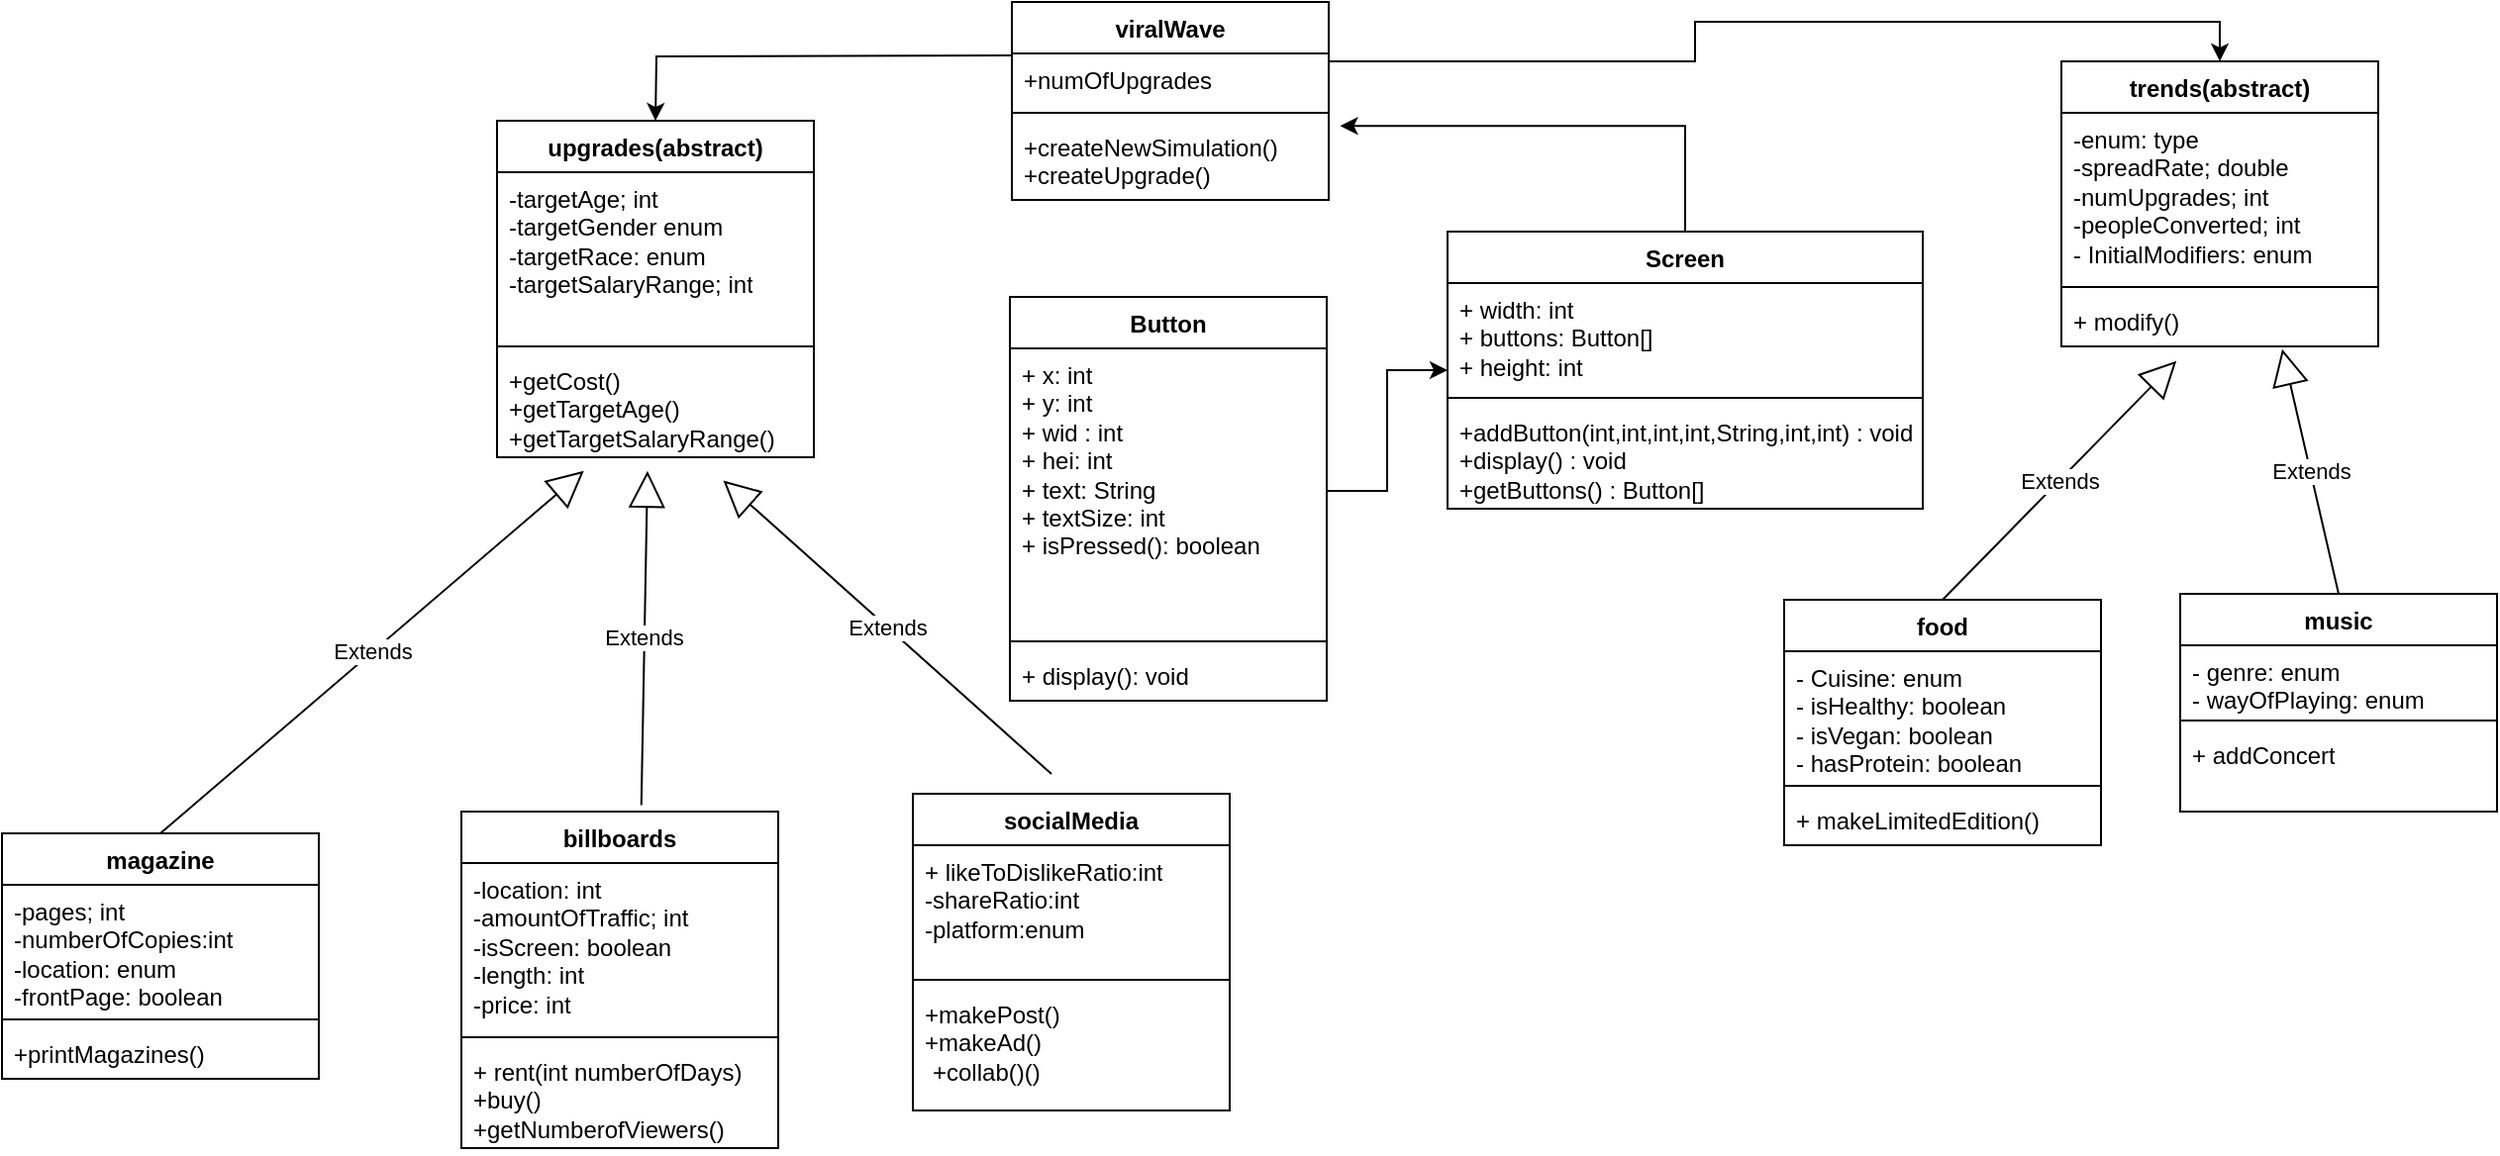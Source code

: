 <mxfile version="24.8.6">
  <diagram name="Page-1" id="rPx-ND3tR1v6-9SasS-W">
    <mxGraphModel dx="2251" dy="740" grid="1" gridSize="10" guides="1" tooltips="1" connect="1" arrows="1" fold="1" page="1" pageScale="1" pageWidth="850" pageHeight="1100" math="0" shadow="0">
      <root>
        <mxCell id="0" />
        <mxCell id="1" parent="0" />
        <mxCell id="pl0MzwOkIgg34zQqI0X9-18" value="food" style="swimlane;fontStyle=1;align=center;verticalAlign=top;childLayout=stackLayout;horizontal=1;startSize=26;horizontalStack=0;resizeParent=1;resizeParentMax=0;resizeLast=0;collapsible=1;marginBottom=0;whiteSpace=wrap;html=1;" parent="1" vertex="1">
          <mxGeometry x="740" y="312" width="160" height="124" as="geometry" />
        </mxCell>
        <mxCell id="pl0MzwOkIgg34zQqI0X9-19" value="&lt;div&gt;- Cuisine: enum&lt;/div&gt;&lt;div&gt;- isHealthy: boolean&lt;br&gt;&lt;div&gt;- isVegan: boolean&lt;/div&gt;&lt;/div&gt;&lt;div&gt;- hasProtein: boolean&lt;/div&gt;" style="text;strokeColor=none;fillColor=none;align=left;verticalAlign=top;spacingLeft=4;spacingRight=4;overflow=hidden;rotatable=0;points=[[0,0.5],[1,0.5]];portConstraint=eastwest;whiteSpace=wrap;html=1;" parent="pl0MzwOkIgg34zQqI0X9-18" vertex="1">
          <mxGeometry y="26" width="160" height="64" as="geometry" />
        </mxCell>
        <mxCell id="pl0MzwOkIgg34zQqI0X9-20" value="" style="line;strokeWidth=1;fillColor=none;align=left;verticalAlign=middle;spacingTop=-1;spacingLeft=3;spacingRight=3;rotatable=0;labelPosition=right;points=[];portConstraint=eastwest;strokeColor=inherit;" parent="pl0MzwOkIgg34zQqI0X9-18" vertex="1">
          <mxGeometry y="90" width="160" height="8" as="geometry" />
        </mxCell>
        <mxCell id="pl0MzwOkIgg34zQqI0X9-21" value="+ makeLimitedEdition()" style="text;strokeColor=none;fillColor=none;align=left;verticalAlign=top;spacingLeft=4;spacingRight=4;overflow=hidden;rotatable=0;points=[[0,0.5],[1,0.5]];portConstraint=eastwest;whiteSpace=wrap;html=1;" parent="pl0MzwOkIgg34zQqI0X9-18" vertex="1">
          <mxGeometry y="98" width="160" height="26" as="geometry" />
        </mxCell>
        <mxCell id="pl0MzwOkIgg34zQqI0X9-28" value="Extends" style="endArrow=block;endSize=16;endFill=0;html=1;rounded=0;entryX=0.363;entryY=1.284;entryDx=0;entryDy=0;entryPerimeter=0;exitX=0.5;exitY=0;exitDx=0;exitDy=0;" parent="1" source="pl0MzwOkIgg34zQqI0X9-18" target="IGt5kcmPySrDVzL9us4Y-24" edge="1">
          <mxGeometry width="160" relative="1" as="geometry">
            <mxPoint x="740" y="220" as="sourcePoint" />
            <mxPoint x="879.04" y="189.984" as="targetPoint" />
          </mxGeometry>
        </mxCell>
        <mxCell id="pl0MzwOkIgg34zQqI0X9-72" value="music" style="swimlane;fontStyle=1;align=center;verticalAlign=top;childLayout=stackLayout;horizontal=1;startSize=26;horizontalStack=0;resizeParent=1;resizeParentMax=0;resizeLast=0;collapsible=1;marginBottom=0;whiteSpace=wrap;html=1;" parent="1" vertex="1">
          <mxGeometry x="940" y="309" width="160" height="110" as="geometry" />
        </mxCell>
        <mxCell id="pl0MzwOkIgg34zQqI0X9-73" value="- genre: enum&lt;div&gt;- wayOfPlaying: enum&lt;/div&gt;" style="text;strokeColor=none;fillColor=none;align=left;verticalAlign=top;spacingLeft=4;spacingRight=4;overflow=hidden;rotatable=0;points=[[0,0.5],[1,0.5]];portConstraint=eastwest;whiteSpace=wrap;html=1;" parent="pl0MzwOkIgg34zQqI0X9-72" vertex="1">
          <mxGeometry y="26" width="160" height="34" as="geometry" />
        </mxCell>
        <mxCell id="pl0MzwOkIgg34zQqI0X9-74" value="" style="line;strokeWidth=1;fillColor=none;align=left;verticalAlign=middle;spacingTop=-1;spacingLeft=3;spacingRight=3;rotatable=0;labelPosition=right;points=[];portConstraint=eastwest;strokeColor=inherit;" parent="pl0MzwOkIgg34zQqI0X9-72" vertex="1">
          <mxGeometry y="60" width="160" height="8" as="geometry" />
        </mxCell>
        <mxCell id="pl0MzwOkIgg34zQqI0X9-75" value="&lt;div&gt;+ addConcert&lt;/div&gt;" style="text;strokeColor=none;fillColor=none;align=left;verticalAlign=top;spacingLeft=4;spacingRight=4;overflow=hidden;rotatable=0;points=[[0,0.5],[1,0.5]];portConstraint=eastwest;whiteSpace=wrap;html=1;" parent="pl0MzwOkIgg34zQqI0X9-72" vertex="1">
          <mxGeometry y="68" width="160" height="42" as="geometry" />
        </mxCell>
        <mxCell id="7X1WRaAmBW6ElxP2y-qZ-3" value="Extends" style="endArrow=block;endSize=16;endFill=0;html=1;rounded=0;entryX=0.697;entryY=1.051;entryDx=0;entryDy=0;exitX=0.5;exitY=0;exitDx=0;exitDy=0;entryPerimeter=0;" parent="1" source="pl0MzwOkIgg34zQqI0X9-72" target="IGt5kcmPySrDVzL9us4Y-24" edge="1">
          <mxGeometry width="160" relative="1" as="geometry">
            <mxPoint x="580" y="410" as="sourcePoint" />
            <mxPoint x="1040" y="138" as="targetPoint" />
          </mxGeometry>
        </mxCell>
        <mxCell id="7X1WRaAmBW6ElxP2y-qZ-8" style="edgeStyle=orthogonalEdgeStyle;rounded=0;orthogonalLoop=1;jettySize=auto;html=1;exitX=0;exitY=0.5;exitDx=0;exitDy=0;entryX=0.5;entryY=0;entryDx=0;entryDy=0;" parent="1" edge="1">
          <mxGeometry relative="1" as="geometry">
            <mxPoint x="350" y="37.0" as="sourcePoint" />
            <mxPoint x="170" y="70" as="targetPoint" />
          </mxGeometry>
        </mxCell>
        <mxCell id="7X1WRaAmBW6ElxP2y-qZ-9" style="edgeStyle=orthogonalEdgeStyle;rounded=0;orthogonalLoop=1;jettySize=auto;html=1;entryX=0.5;entryY=0;entryDx=0;entryDy=0;" parent="1" edge="1">
          <mxGeometry relative="1" as="geometry">
            <Array as="points">
              <mxPoint x="695" y="40" />
              <mxPoint x="695" y="20" />
              <mxPoint x="960" y="20" />
            </Array>
            <mxPoint x="510" y="40" as="sourcePoint" />
            <mxPoint x="960" y="40" as="targetPoint" />
          </mxGeometry>
        </mxCell>
        <mxCell id="5Ifjruar0XOg7K9GVX_--2" value="Extends" style="endArrow=block;endSize=16;endFill=0;html=1;rounded=0;entryX=0.714;entryY=1.226;entryDx=0;entryDy=0;entryPerimeter=0;" parent="1" target="IGt5kcmPySrDVzL9us4Y-44" edge="1">
          <mxGeometry width="160" relative="1" as="geometry">
            <mxPoint x="370" y="400" as="sourcePoint" />
            <mxPoint x="180.08" y="200" as="targetPoint" />
          </mxGeometry>
        </mxCell>
        <mxCell id="5Ifjruar0XOg7K9GVX_--17" value="Extends" style="endArrow=block;endSize=16;endFill=0;html=1;rounded=0;exitX=0.5;exitY=0;exitDx=0;exitDy=0;entryX=0.274;entryY=1.133;entryDx=0;entryDy=0;entryPerimeter=0;" parent="1" target="IGt5kcmPySrDVzL9us4Y-44" edge="1">
          <mxGeometry width="160" relative="1" as="geometry">
            <mxPoint x="-80" y="430" as="sourcePoint" />
            <mxPoint x="140.08" y="200" as="targetPoint" />
          </mxGeometry>
        </mxCell>
        <mxCell id="IGt5kcmPySrDVzL9us4Y-11" value="socialMedia" style="swimlane;fontStyle=1;align=center;verticalAlign=top;childLayout=stackLayout;horizontal=1;startSize=26;horizontalStack=0;resizeParent=1;resizeParentMax=0;resizeLast=0;collapsible=1;marginBottom=0;whiteSpace=wrap;html=1;" parent="1" vertex="1">
          <mxGeometry x="300" y="410" width="160" height="160" as="geometry" />
        </mxCell>
        <mxCell id="IGt5kcmPySrDVzL9us4Y-12" value="+&amp;nbsp;&lt;span style=&quot;background-color: initial;&quot;&gt;likeToDislikeRatio:int&lt;/span&gt;&lt;div&gt;-shareRatio:int&lt;/div&gt;&lt;div&gt;-platform:enum&lt;/div&gt;" style="text;strokeColor=none;fillColor=none;align=left;verticalAlign=top;spacingLeft=4;spacingRight=4;overflow=hidden;rotatable=0;points=[[0,0.5],[1,0.5]];portConstraint=eastwest;whiteSpace=wrap;html=1;" parent="IGt5kcmPySrDVzL9us4Y-11" vertex="1">
          <mxGeometry y="26" width="160" height="64" as="geometry" />
        </mxCell>
        <mxCell id="IGt5kcmPySrDVzL9us4Y-13" value="" style="line;strokeWidth=1;fillColor=none;align=left;verticalAlign=middle;spacingTop=-1;spacingLeft=3;spacingRight=3;rotatable=0;labelPosition=right;points=[];portConstraint=eastwest;strokeColor=inherit;" parent="IGt5kcmPySrDVzL9us4Y-11" vertex="1">
          <mxGeometry y="90" width="160" height="8" as="geometry" />
        </mxCell>
        <mxCell id="IGt5kcmPySrDVzL9us4Y-14" value="+makePost()&lt;div&gt;+makeAd()&lt;/div&gt;&lt;p style=&quot;margin: 0px 0px 0px 4px;&quot;&gt;&lt;span style=&quot;background-color: initial;&quot;&gt;+collab()&lt;/span&gt;()&lt;/p&gt;" style="text;strokeColor=none;fillColor=none;align=left;verticalAlign=top;spacingLeft=4;spacingRight=4;overflow=hidden;rotatable=0;points=[[0,0.5],[1,0.5]];portConstraint=eastwest;whiteSpace=wrap;html=1;" parent="IGt5kcmPySrDVzL9us4Y-11" vertex="1">
          <mxGeometry y="98" width="160" height="62" as="geometry" />
        </mxCell>
        <mxCell id="IGt5kcmPySrDVzL9us4Y-21" value="trends(abstract)" style="swimlane;fontStyle=1;align=center;verticalAlign=top;childLayout=stackLayout;horizontal=1;startSize=26;horizontalStack=0;resizeParent=1;resizeParentMax=0;resizeLast=0;collapsible=1;marginBottom=0;whiteSpace=wrap;html=1;" parent="1" vertex="1">
          <mxGeometry x="880" y="40" width="160" height="144" as="geometry" />
        </mxCell>
        <mxCell id="IGt5kcmPySrDVzL9us4Y-22" value="-enum: type&lt;div&gt;-spreadRate; double&lt;/div&gt;&lt;div&gt;-numUpgrades; int&lt;/div&gt;&lt;div&gt;-peopleConverted; int&lt;/div&gt;&lt;div&gt;- InitialModifiers: enum&lt;br&gt;&lt;/div&gt;&lt;div&gt;&lt;br&gt;&lt;/div&gt;" style="text;strokeColor=none;fillColor=none;align=left;verticalAlign=top;spacingLeft=4;spacingRight=4;overflow=hidden;rotatable=0;points=[[0,0.5],[1,0.5]];portConstraint=eastwest;whiteSpace=wrap;html=1;" parent="IGt5kcmPySrDVzL9us4Y-21" vertex="1">
          <mxGeometry y="26" width="160" height="84" as="geometry" />
        </mxCell>
        <mxCell id="IGt5kcmPySrDVzL9us4Y-23" value="" style="line;strokeWidth=1;fillColor=none;align=left;verticalAlign=middle;spacingTop=-1;spacingLeft=3;spacingRight=3;rotatable=0;labelPosition=right;points=[];portConstraint=eastwest;strokeColor=inherit;" parent="IGt5kcmPySrDVzL9us4Y-21" vertex="1">
          <mxGeometry y="110" width="160" height="8" as="geometry" />
        </mxCell>
        <mxCell id="IGt5kcmPySrDVzL9us4Y-24" value="+ modify()" style="text;strokeColor=none;fillColor=none;align=left;verticalAlign=top;spacingLeft=4;spacingRight=4;overflow=hidden;rotatable=0;points=[[0,0.5],[1,0.5]];portConstraint=eastwest;whiteSpace=wrap;html=1;" parent="IGt5kcmPySrDVzL9us4Y-21" vertex="1">
          <mxGeometry y="118" width="160" height="26" as="geometry" />
        </mxCell>
        <mxCell id="5Ifjruar0XOg7K9GVX_--16" value="Extends" style="endArrow=block;endSize=16;endFill=0;html=1;rounded=0;exitX=0.518;exitY=0.052;exitDx=0;exitDy=0;exitPerimeter=0;entryX=0.475;entryY=1.133;entryDx=0;entryDy=0;entryPerimeter=0;" parent="1" target="IGt5kcmPySrDVzL9us4Y-44" edge="1">
          <mxGeometry width="160" relative="1" as="geometry">
            <mxPoint x="162.88" y="415.72" as="sourcePoint" />
            <mxPoint x="160.08" y="200" as="targetPoint" />
          </mxGeometry>
        </mxCell>
        <mxCell id="IGt5kcmPySrDVzL9us4Y-29" value="billboards" style="swimlane;fontStyle=1;align=center;verticalAlign=top;childLayout=stackLayout;horizontal=1;startSize=26;horizontalStack=0;resizeParent=1;resizeParentMax=0;resizeLast=0;collapsible=1;marginBottom=0;whiteSpace=wrap;html=1;" parent="1" vertex="1">
          <mxGeometry x="72" y="419" width="160" height="170" as="geometry" />
        </mxCell>
        <mxCell id="IGt5kcmPySrDVzL9us4Y-30" value="-location: int&lt;div&gt;-amountOfTraffic; int&lt;/div&gt;&lt;div&gt;-isScreen: boolean&lt;/div&gt;&lt;div&gt;-length: int&lt;/div&gt;&lt;div&gt;-price: int&lt;/div&gt;" style="text;strokeColor=none;fillColor=none;align=left;verticalAlign=top;spacingLeft=4;spacingRight=4;overflow=hidden;rotatable=0;points=[[0,0.5],[1,0.5]];portConstraint=eastwest;whiteSpace=wrap;html=1;" parent="IGt5kcmPySrDVzL9us4Y-29" vertex="1">
          <mxGeometry y="26" width="160" height="84" as="geometry" />
        </mxCell>
        <mxCell id="IGt5kcmPySrDVzL9us4Y-31" value="" style="line;strokeWidth=1;fillColor=none;align=left;verticalAlign=middle;spacingTop=-1;spacingLeft=3;spacingRight=3;rotatable=0;labelPosition=right;points=[];portConstraint=eastwest;strokeColor=inherit;" parent="IGt5kcmPySrDVzL9us4Y-29" vertex="1">
          <mxGeometry y="110" width="160" height="8" as="geometry" />
        </mxCell>
        <mxCell id="IGt5kcmPySrDVzL9us4Y-32" value="+ rent(int numberOfDays)&lt;div&gt;+buy()&lt;/div&gt;&lt;div&gt;+getNumberofViewers()&lt;/div&gt;" style="text;strokeColor=none;fillColor=none;align=left;verticalAlign=top;spacingLeft=4;spacingRight=4;overflow=hidden;rotatable=0;points=[[0,0.5],[1,0.5]];portConstraint=eastwest;whiteSpace=wrap;html=1;" parent="IGt5kcmPySrDVzL9us4Y-29" vertex="1">
          <mxGeometry y="118" width="160" height="52" as="geometry" />
        </mxCell>
        <mxCell id="IGt5kcmPySrDVzL9us4Y-37" value="magazine" style="swimlane;fontStyle=1;align=center;verticalAlign=top;childLayout=stackLayout;horizontal=1;startSize=26;horizontalStack=0;resizeParent=1;resizeParentMax=0;resizeLast=0;collapsible=1;marginBottom=0;whiteSpace=wrap;html=1;" parent="1" vertex="1">
          <mxGeometry x="-160" y="430" width="160" height="124" as="geometry" />
        </mxCell>
        <mxCell id="IGt5kcmPySrDVzL9us4Y-38" value="-pages; int&lt;div&gt;-numberOfCopies:int&lt;/div&gt;&lt;div&gt;-location: enum&lt;/div&gt;&lt;div&gt;-frontPage: boolean&lt;/div&gt;" style="text;strokeColor=none;fillColor=none;align=left;verticalAlign=top;spacingLeft=4;spacingRight=4;overflow=hidden;rotatable=0;points=[[0,0.5],[1,0.5]];portConstraint=eastwest;whiteSpace=wrap;html=1;" parent="IGt5kcmPySrDVzL9us4Y-37" vertex="1">
          <mxGeometry y="26" width="160" height="64" as="geometry" />
        </mxCell>
        <mxCell id="IGt5kcmPySrDVzL9us4Y-39" value="" style="line;strokeWidth=1;fillColor=none;align=left;verticalAlign=middle;spacingTop=-1;spacingLeft=3;spacingRight=3;rotatable=0;labelPosition=right;points=[];portConstraint=eastwest;strokeColor=inherit;" parent="IGt5kcmPySrDVzL9us4Y-37" vertex="1">
          <mxGeometry y="90" width="160" height="8" as="geometry" />
        </mxCell>
        <mxCell id="IGt5kcmPySrDVzL9us4Y-40" value="+printMagazines()" style="text;strokeColor=none;fillColor=none;align=left;verticalAlign=top;spacingLeft=4;spacingRight=4;overflow=hidden;rotatable=0;points=[[0,0.5],[1,0.5]];portConstraint=eastwest;whiteSpace=wrap;html=1;" parent="IGt5kcmPySrDVzL9us4Y-37" vertex="1">
          <mxGeometry y="98" width="160" height="26" as="geometry" />
        </mxCell>
        <mxCell id="IGt5kcmPySrDVzL9us4Y-41" value="upgrades(abstract)" style="swimlane;fontStyle=1;align=center;verticalAlign=top;childLayout=stackLayout;horizontal=1;startSize=26;horizontalStack=0;resizeParent=1;resizeParentMax=0;resizeLast=0;collapsible=1;marginBottom=0;whiteSpace=wrap;html=1;" parent="1" vertex="1">
          <mxGeometry x="90" y="70" width="160" height="170" as="geometry" />
        </mxCell>
        <mxCell id="IGt5kcmPySrDVzL9us4Y-42" value="-targetAge; int&lt;div&gt;-targetGender enum&lt;/div&gt;&lt;div&gt;&lt;span style=&quot;background-color: initial;&quot;&gt;-targetRace: enum&lt;/span&gt;&lt;/div&gt;&lt;div&gt;&lt;span style=&quot;background-color: initial;&quot;&gt;-targetSalaryRange; int&lt;/span&gt;&lt;/div&gt;" style="text;strokeColor=none;fillColor=none;align=left;verticalAlign=top;spacingLeft=4;spacingRight=4;overflow=hidden;rotatable=0;points=[[0,0.5],[1,0.5]];portConstraint=eastwest;whiteSpace=wrap;html=1;" parent="IGt5kcmPySrDVzL9us4Y-41" vertex="1">
          <mxGeometry y="26" width="160" height="84" as="geometry" />
        </mxCell>
        <mxCell id="IGt5kcmPySrDVzL9us4Y-43" value="" style="line;strokeWidth=1;fillColor=none;align=left;verticalAlign=middle;spacingTop=-1;spacingLeft=3;spacingRight=3;rotatable=0;labelPosition=right;points=[];portConstraint=eastwest;strokeColor=inherit;" parent="IGt5kcmPySrDVzL9us4Y-41" vertex="1">
          <mxGeometry y="110" width="160" height="8" as="geometry" />
        </mxCell>
        <mxCell id="IGt5kcmPySrDVzL9us4Y-44" value="+getCost()&lt;div&gt;+getTargetAge()&lt;/div&gt;&lt;div&gt;+getTargetSalaryRange()&lt;/div&gt;" style="text;strokeColor=none;fillColor=none;align=left;verticalAlign=top;spacingLeft=4;spacingRight=4;overflow=hidden;rotatable=0;points=[[0,0.5],[1,0.5]];portConstraint=eastwest;whiteSpace=wrap;html=1;" parent="IGt5kcmPySrDVzL9us4Y-41" vertex="1">
          <mxGeometry y="118" width="160" height="52" as="geometry" />
        </mxCell>
        <mxCell id="IGt5kcmPySrDVzL9us4Y-51" value="viralWave" style="swimlane;fontStyle=1;align=center;verticalAlign=top;childLayout=stackLayout;horizontal=1;startSize=26;horizontalStack=0;resizeParent=1;resizeParentMax=0;resizeLast=0;collapsible=1;marginBottom=0;whiteSpace=wrap;html=1;" parent="1" vertex="1">
          <mxGeometry x="350" y="10" width="160" height="100" as="geometry" />
        </mxCell>
        <mxCell id="IGt5kcmPySrDVzL9us4Y-52" value="+numOfUpgrades" style="text;strokeColor=none;fillColor=none;align=left;verticalAlign=top;spacingLeft=4;spacingRight=4;overflow=hidden;rotatable=0;points=[[0,0.5],[1,0.5]];portConstraint=eastwest;whiteSpace=wrap;html=1;" parent="IGt5kcmPySrDVzL9us4Y-51" vertex="1">
          <mxGeometry y="26" width="160" height="26" as="geometry" />
        </mxCell>
        <mxCell id="IGt5kcmPySrDVzL9us4Y-53" value="" style="line;strokeWidth=1;fillColor=none;align=left;verticalAlign=middle;spacingTop=-1;spacingLeft=3;spacingRight=3;rotatable=0;labelPosition=right;points=[];portConstraint=eastwest;strokeColor=inherit;" parent="IGt5kcmPySrDVzL9us4Y-51" vertex="1">
          <mxGeometry y="52" width="160" height="8" as="geometry" />
        </mxCell>
        <mxCell id="IGt5kcmPySrDVzL9us4Y-54" value="+createNewSimulation()&lt;div&gt;+createUpgrade()&lt;/div&gt;" style="text;strokeColor=none;fillColor=none;align=left;verticalAlign=top;spacingLeft=4;spacingRight=4;overflow=hidden;rotatable=0;points=[[0,0.5],[1,0.5]];portConstraint=eastwest;whiteSpace=wrap;html=1;" parent="IGt5kcmPySrDVzL9us4Y-51" vertex="1">
          <mxGeometry y="60" width="160" height="40" as="geometry" />
        </mxCell>
        <mxCell id="JlKeFMcfDgWq--eiKVyz-4" value="Button" style="swimlane;fontStyle=1;align=center;verticalAlign=top;childLayout=stackLayout;horizontal=1;startSize=26;horizontalStack=0;resizeParent=1;resizeParentMax=0;resizeLast=0;collapsible=1;marginBottom=0;whiteSpace=wrap;html=1;" vertex="1" parent="1">
          <mxGeometry x="349" y="159" width="160" height="204" as="geometry" />
        </mxCell>
        <mxCell id="JlKeFMcfDgWq--eiKVyz-5" value="+ x: int&lt;div&gt;+ y: int&lt;/div&gt;&lt;div&gt;+ wid : int&lt;/div&gt;&lt;div&gt;+ hei: int&lt;/div&gt;&lt;div&gt;+ text: String&lt;/div&gt;&lt;div&gt;+ textSize: int&lt;/div&gt;&lt;div&gt;+ isPressed(): boolean&lt;/div&gt;" style="text;strokeColor=none;fillColor=none;align=left;verticalAlign=top;spacingLeft=4;spacingRight=4;overflow=hidden;rotatable=0;points=[[0,0.5],[1,0.5]];portConstraint=eastwest;whiteSpace=wrap;html=1;" vertex="1" parent="JlKeFMcfDgWq--eiKVyz-4">
          <mxGeometry y="26" width="160" height="144" as="geometry" />
        </mxCell>
        <mxCell id="JlKeFMcfDgWq--eiKVyz-6" value="" style="line;strokeWidth=1;fillColor=none;align=left;verticalAlign=middle;spacingTop=-1;spacingLeft=3;spacingRight=3;rotatable=0;labelPosition=right;points=[];portConstraint=eastwest;strokeColor=inherit;" vertex="1" parent="JlKeFMcfDgWq--eiKVyz-4">
          <mxGeometry y="170" width="160" height="8" as="geometry" />
        </mxCell>
        <mxCell id="JlKeFMcfDgWq--eiKVyz-7" value="+ display(): void" style="text;strokeColor=none;fillColor=none;align=left;verticalAlign=top;spacingLeft=4;spacingRight=4;overflow=hidden;rotatable=0;points=[[0,0.5],[1,0.5]];portConstraint=eastwest;whiteSpace=wrap;html=1;" vertex="1" parent="JlKeFMcfDgWq--eiKVyz-4">
          <mxGeometry y="178" width="160" height="26" as="geometry" />
        </mxCell>
        <mxCell id="JlKeFMcfDgWq--eiKVyz-13" value="Screen" style="swimlane;fontStyle=1;align=center;verticalAlign=top;childLayout=stackLayout;horizontal=1;startSize=26;horizontalStack=0;resizeParent=1;resizeParentMax=0;resizeLast=0;collapsible=1;marginBottom=0;whiteSpace=wrap;html=1;" vertex="1" parent="1">
          <mxGeometry x="570" y="126" width="240" height="140" as="geometry" />
        </mxCell>
        <mxCell id="JlKeFMcfDgWq--eiKVyz-14" value="+ width: int&lt;div&gt;+ buttons: Button[]&lt;br&gt;&lt;div&gt;+ height: int&lt;/div&gt;&lt;/div&gt;" style="text;strokeColor=none;fillColor=none;align=left;verticalAlign=top;spacingLeft=4;spacingRight=4;overflow=hidden;rotatable=0;points=[[0,0.5],[1,0.5]];portConstraint=eastwest;whiteSpace=wrap;html=1;" vertex="1" parent="JlKeFMcfDgWq--eiKVyz-13">
          <mxGeometry y="26" width="240" height="54" as="geometry" />
        </mxCell>
        <mxCell id="JlKeFMcfDgWq--eiKVyz-15" value="" style="line;strokeWidth=1;fillColor=none;align=left;verticalAlign=middle;spacingTop=-1;spacingLeft=3;spacingRight=3;rotatable=0;labelPosition=right;points=[];portConstraint=eastwest;strokeColor=inherit;" vertex="1" parent="JlKeFMcfDgWq--eiKVyz-13">
          <mxGeometry y="80" width="240" height="8" as="geometry" />
        </mxCell>
        <mxCell id="JlKeFMcfDgWq--eiKVyz-16" value="+addButton(int,int,int,int,String,int,int) : void&lt;div&gt;+display() : void&lt;/div&gt;&lt;div&gt;+getButtons() : Button[]&lt;/div&gt;" style="text;strokeColor=none;fillColor=none;align=left;verticalAlign=top;spacingLeft=4;spacingRight=4;overflow=hidden;rotatable=0;points=[[0,0.5],[1,0.5]];portConstraint=eastwest;whiteSpace=wrap;html=1;" vertex="1" parent="JlKeFMcfDgWq--eiKVyz-13">
          <mxGeometry y="88" width="240" height="52" as="geometry" />
        </mxCell>
        <mxCell id="JlKeFMcfDgWq--eiKVyz-17" style="edgeStyle=orthogonalEdgeStyle;rounded=0;orthogonalLoop=1;jettySize=auto;html=1;entryX=0;entryY=0.5;entryDx=0;entryDy=0;" edge="1" parent="1" source="JlKeFMcfDgWq--eiKVyz-5" target="JlKeFMcfDgWq--eiKVyz-13">
          <mxGeometry relative="1" as="geometry" />
        </mxCell>
        <mxCell id="JlKeFMcfDgWq--eiKVyz-19" style="edgeStyle=orthogonalEdgeStyle;rounded=0;orthogonalLoop=1;jettySize=auto;html=1;entryX=1.036;entryY=0.065;entryDx=0;entryDy=0;entryPerimeter=0;" edge="1" parent="1" source="JlKeFMcfDgWq--eiKVyz-13" target="IGt5kcmPySrDVzL9us4Y-54">
          <mxGeometry relative="1" as="geometry" />
        </mxCell>
      </root>
    </mxGraphModel>
  </diagram>
</mxfile>
